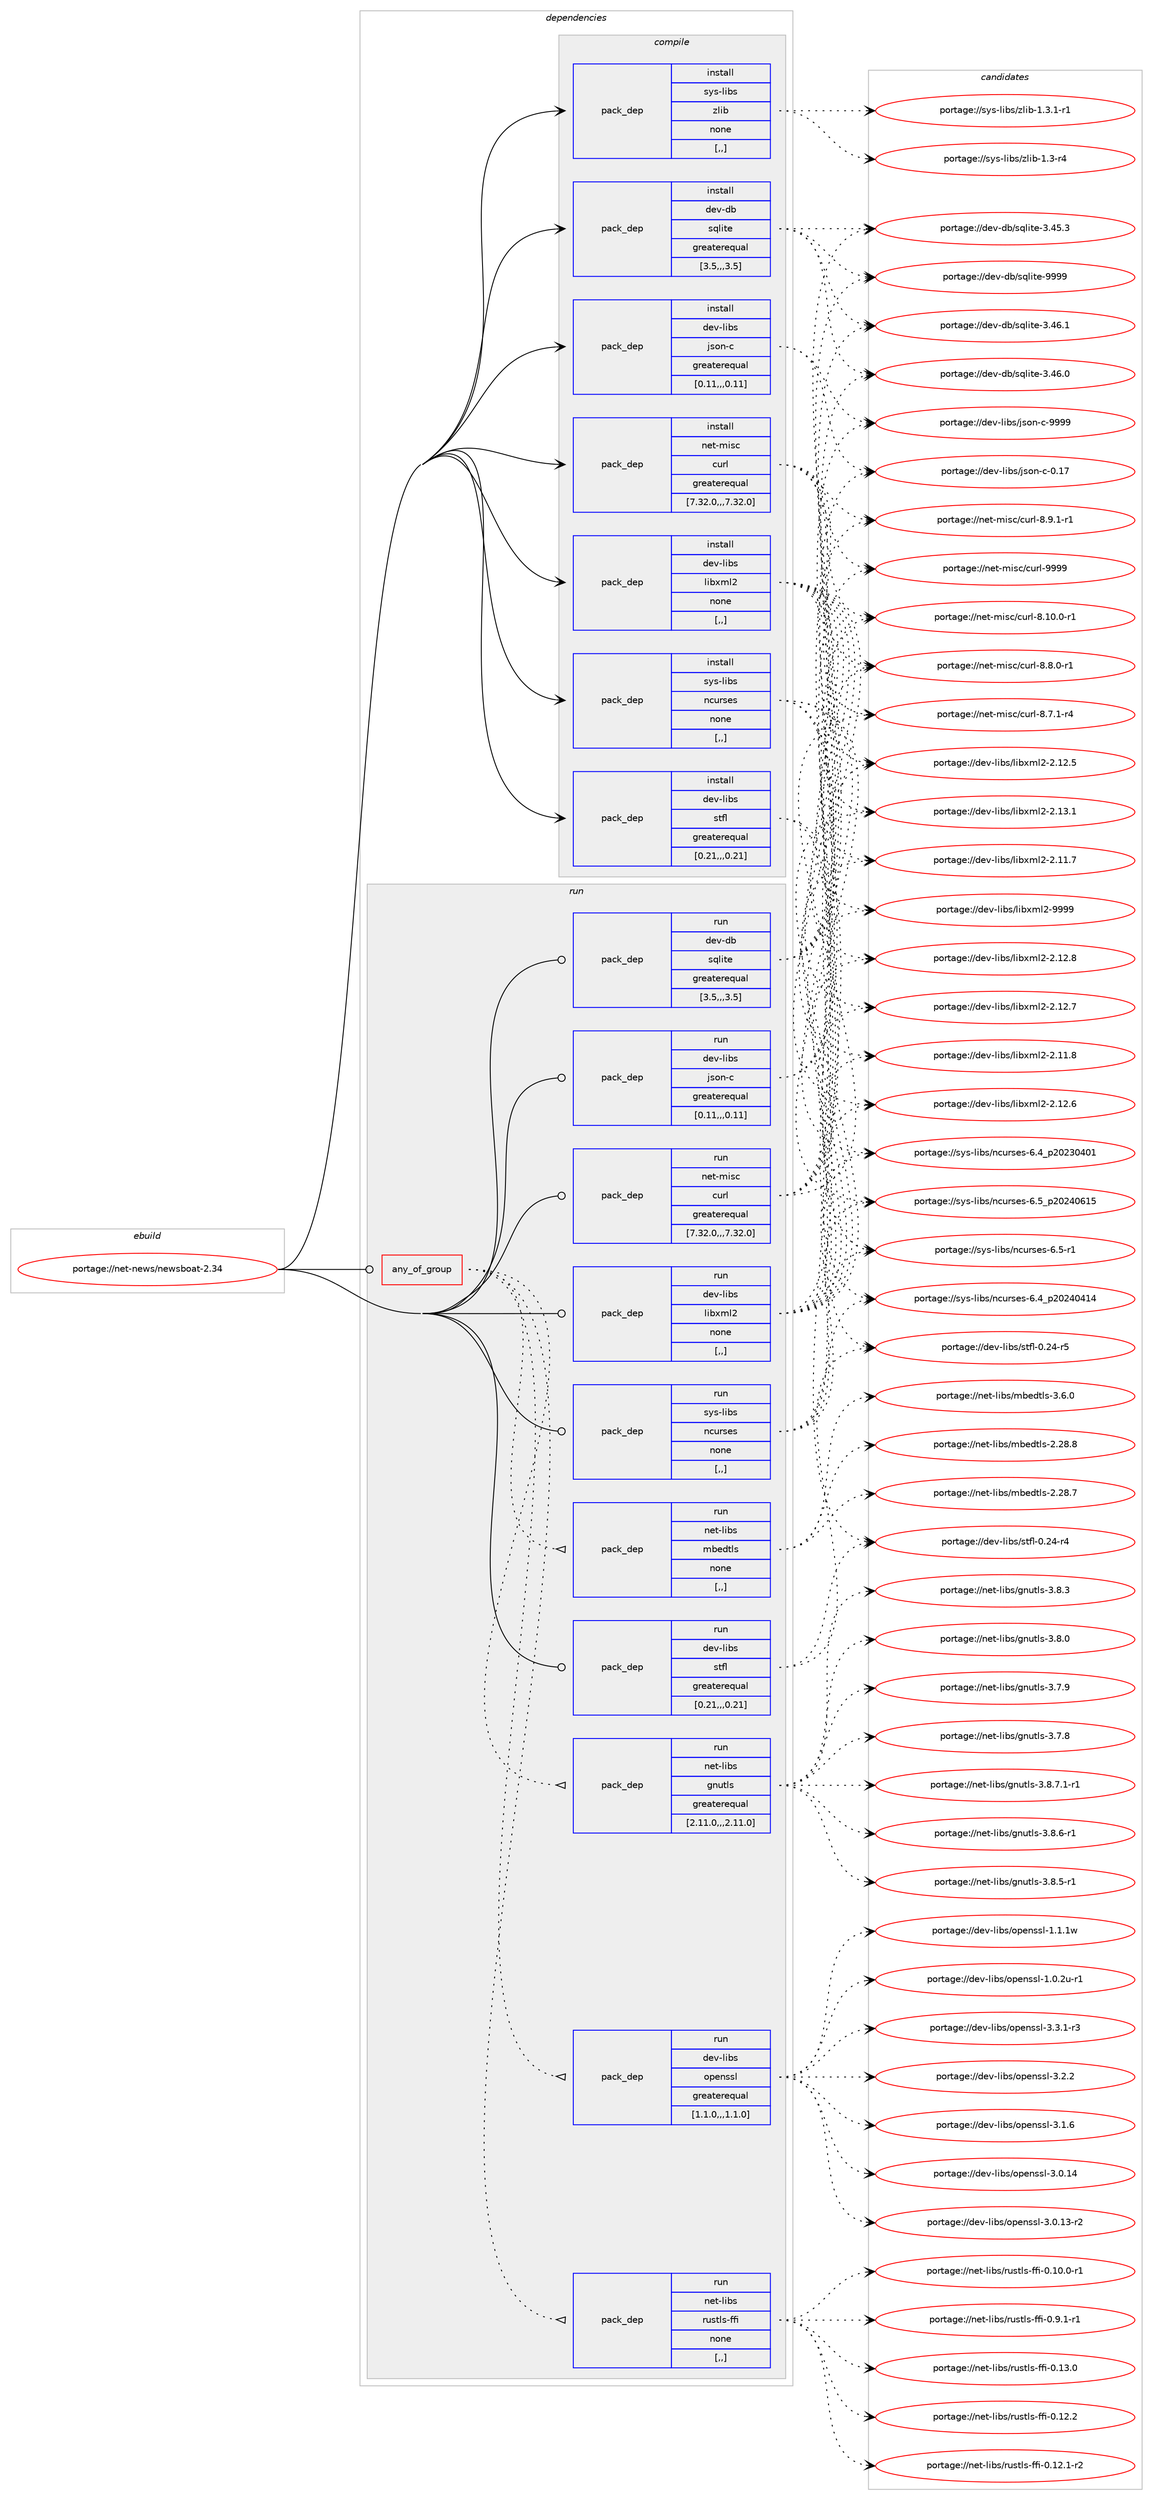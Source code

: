 digraph prolog {

# *************
# Graph options
# *************

newrank=true;
concentrate=true;
compound=true;
graph [rankdir=LR,fontname=Helvetica,fontsize=10,ranksep=1.5];#, ranksep=2.5, nodesep=0.2];
edge  [arrowhead=vee];
node  [fontname=Helvetica,fontsize=10];

# **********
# The ebuild
# **********

subgraph cluster_leftcol {
color=gray;
label=<<i>ebuild</i>>;
id [label="portage://net-news/newsboat-2.34", color=red, width=4, href="../net-news/newsboat-2.34.svg"];
}

# ****************
# The dependencies
# ****************

subgraph cluster_midcol {
color=gray;
label=<<i>dependencies</i>>;
subgraph cluster_compile {
fillcolor="#eeeeee";
style=filled;
label=<<i>compile</i>>;
subgraph pack649184 {
dependency889374 [label=<<TABLE BORDER="0" CELLBORDER="1" CELLSPACING="0" CELLPADDING="4" WIDTH="220"><TR><TD ROWSPAN="6" CELLPADDING="30">pack_dep</TD></TR><TR><TD WIDTH="110">install</TD></TR><TR><TD>dev-db</TD></TR><TR><TD>sqlite</TD></TR><TR><TD>greaterequal</TD></TR><TR><TD>[3.5,,,3.5]</TD></TR></TABLE>>, shape=none, color=blue];
}
id:e -> dependency889374:w [weight=20,style="solid",arrowhead="vee"];
subgraph pack649185 {
dependency889375 [label=<<TABLE BORDER="0" CELLBORDER="1" CELLSPACING="0" CELLPADDING="4" WIDTH="220"><TR><TD ROWSPAN="6" CELLPADDING="30">pack_dep</TD></TR><TR><TD WIDTH="110">install</TD></TR><TR><TD>dev-libs</TD></TR><TR><TD>json-c</TD></TR><TR><TD>greaterequal</TD></TR><TR><TD>[0.11,,,0.11]</TD></TR></TABLE>>, shape=none, color=blue];
}
id:e -> dependency889375:w [weight=20,style="solid",arrowhead="vee"];
subgraph pack649186 {
dependency889376 [label=<<TABLE BORDER="0" CELLBORDER="1" CELLSPACING="0" CELLPADDING="4" WIDTH="220"><TR><TD ROWSPAN="6" CELLPADDING="30">pack_dep</TD></TR><TR><TD WIDTH="110">install</TD></TR><TR><TD>dev-libs</TD></TR><TR><TD>libxml2</TD></TR><TR><TD>none</TD></TR><TR><TD>[,,]</TD></TR></TABLE>>, shape=none, color=blue];
}
id:e -> dependency889376:w [weight=20,style="solid",arrowhead="vee"];
subgraph pack649187 {
dependency889377 [label=<<TABLE BORDER="0" CELLBORDER="1" CELLSPACING="0" CELLPADDING="4" WIDTH="220"><TR><TD ROWSPAN="6" CELLPADDING="30">pack_dep</TD></TR><TR><TD WIDTH="110">install</TD></TR><TR><TD>dev-libs</TD></TR><TR><TD>stfl</TD></TR><TR><TD>greaterequal</TD></TR><TR><TD>[0.21,,,0.21]</TD></TR></TABLE>>, shape=none, color=blue];
}
id:e -> dependency889377:w [weight=20,style="solid",arrowhead="vee"];
subgraph pack649188 {
dependency889378 [label=<<TABLE BORDER="0" CELLBORDER="1" CELLSPACING="0" CELLPADDING="4" WIDTH="220"><TR><TD ROWSPAN="6" CELLPADDING="30">pack_dep</TD></TR><TR><TD WIDTH="110">install</TD></TR><TR><TD>net-misc</TD></TR><TR><TD>curl</TD></TR><TR><TD>greaterequal</TD></TR><TR><TD>[7.32.0,,,7.32.0]</TD></TR></TABLE>>, shape=none, color=blue];
}
id:e -> dependency889378:w [weight=20,style="solid",arrowhead="vee"];
subgraph pack649189 {
dependency889379 [label=<<TABLE BORDER="0" CELLBORDER="1" CELLSPACING="0" CELLPADDING="4" WIDTH="220"><TR><TD ROWSPAN="6" CELLPADDING="30">pack_dep</TD></TR><TR><TD WIDTH="110">install</TD></TR><TR><TD>sys-libs</TD></TR><TR><TD>ncurses</TD></TR><TR><TD>none</TD></TR><TR><TD>[,,]</TD></TR></TABLE>>, shape=none, color=blue];
}
id:e -> dependency889379:w [weight=20,style="solid",arrowhead="vee"];
subgraph pack649190 {
dependency889380 [label=<<TABLE BORDER="0" CELLBORDER="1" CELLSPACING="0" CELLPADDING="4" WIDTH="220"><TR><TD ROWSPAN="6" CELLPADDING="30">pack_dep</TD></TR><TR><TD WIDTH="110">install</TD></TR><TR><TD>sys-libs</TD></TR><TR><TD>zlib</TD></TR><TR><TD>none</TD></TR><TR><TD>[,,]</TD></TR></TABLE>>, shape=none, color=blue];
}
id:e -> dependency889380:w [weight=20,style="solid",arrowhead="vee"];
}
subgraph cluster_compileandrun {
fillcolor="#eeeeee";
style=filled;
label=<<i>compile and run</i>>;
}
subgraph cluster_run {
fillcolor="#eeeeee";
style=filled;
label=<<i>run</i>>;
subgraph any6095 {
dependency889381 [label=<<TABLE BORDER="0" CELLBORDER="1" CELLSPACING="0" CELLPADDING="4"><TR><TD CELLPADDING="10">any_of_group</TD></TR></TABLE>>, shape=none, color=red];subgraph pack649191 {
dependency889382 [label=<<TABLE BORDER="0" CELLBORDER="1" CELLSPACING="0" CELLPADDING="4" WIDTH="220"><TR><TD ROWSPAN="6" CELLPADDING="30">pack_dep</TD></TR><TR><TD WIDTH="110">run</TD></TR><TR><TD>dev-libs</TD></TR><TR><TD>openssl</TD></TR><TR><TD>greaterequal</TD></TR><TR><TD>[1.1.0,,,1.1.0]</TD></TR></TABLE>>, shape=none, color=blue];
}
dependency889381:e -> dependency889382:w [weight=20,style="dotted",arrowhead="oinv"];
subgraph pack649192 {
dependency889383 [label=<<TABLE BORDER="0" CELLBORDER="1" CELLSPACING="0" CELLPADDING="4" WIDTH="220"><TR><TD ROWSPAN="6" CELLPADDING="30">pack_dep</TD></TR><TR><TD WIDTH="110">run</TD></TR><TR><TD>net-libs</TD></TR><TR><TD>gnutls</TD></TR><TR><TD>greaterequal</TD></TR><TR><TD>[2.11.0,,,2.11.0]</TD></TR></TABLE>>, shape=none, color=blue];
}
dependency889381:e -> dependency889383:w [weight=20,style="dotted",arrowhead="oinv"];
subgraph pack649193 {
dependency889384 [label=<<TABLE BORDER="0" CELLBORDER="1" CELLSPACING="0" CELLPADDING="4" WIDTH="220"><TR><TD ROWSPAN="6" CELLPADDING="30">pack_dep</TD></TR><TR><TD WIDTH="110">run</TD></TR><TR><TD>net-libs</TD></TR><TR><TD>mbedtls</TD></TR><TR><TD>none</TD></TR><TR><TD>[,,]</TD></TR></TABLE>>, shape=none, color=blue];
}
dependency889381:e -> dependency889384:w [weight=20,style="dotted",arrowhead="oinv"];
subgraph pack649194 {
dependency889385 [label=<<TABLE BORDER="0" CELLBORDER="1" CELLSPACING="0" CELLPADDING="4" WIDTH="220"><TR><TD ROWSPAN="6" CELLPADDING="30">pack_dep</TD></TR><TR><TD WIDTH="110">run</TD></TR><TR><TD>net-libs</TD></TR><TR><TD>rustls-ffi</TD></TR><TR><TD>none</TD></TR><TR><TD>[,,]</TD></TR></TABLE>>, shape=none, color=blue];
}
dependency889381:e -> dependency889385:w [weight=20,style="dotted",arrowhead="oinv"];
}
id:e -> dependency889381:w [weight=20,style="solid",arrowhead="odot"];
subgraph pack649195 {
dependency889386 [label=<<TABLE BORDER="0" CELLBORDER="1" CELLSPACING="0" CELLPADDING="4" WIDTH="220"><TR><TD ROWSPAN="6" CELLPADDING="30">pack_dep</TD></TR><TR><TD WIDTH="110">run</TD></TR><TR><TD>dev-db</TD></TR><TR><TD>sqlite</TD></TR><TR><TD>greaterequal</TD></TR><TR><TD>[3.5,,,3.5]</TD></TR></TABLE>>, shape=none, color=blue];
}
id:e -> dependency889386:w [weight=20,style="solid",arrowhead="odot"];
subgraph pack649196 {
dependency889387 [label=<<TABLE BORDER="0" CELLBORDER="1" CELLSPACING="0" CELLPADDING="4" WIDTH="220"><TR><TD ROWSPAN="6" CELLPADDING="30">pack_dep</TD></TR><TR><TD WIDTH="110">run</TD></TR><TR><TD>dev-libs</TD></TR><TR><TD>json-c</TD></TR><TR><TD>greaterequal</TD></TR><TR><TD>[0.11,,,0.11]</TD></TR></TABLE>>, shape=none, color=blue];
}
id:e -> dependency889387:w [weight=20,style="solid",arrowhead="odot"];
subgraph pack649197 {
dependency889388 [label=<<TABLE BORDER="0" CELLBORDER="1" CELLSPACING="0" CELLPADDING="4" WIDTH="220"><TR><TD ROWSPAN="6" CELLPADDING="30">pack_dep</TD></TR><TR><TD WIDTH="110">run</TD></TR><TR><TD>dev-libs</TD></TR><TR><TD>libxml2</TD></TR><TR><TD>none</TD></TR><TR><TD>[,,]</TD></TR></TABLE>>, shape=none, color=blue];
}
id:e -> dependency889388:w [weight=20,style="solid",arrowhead="odot"];
subgraph pack649198 {
dependency889389 [label=<<TABLE BORDER="0" CELLBORDER="1" CELLSPACING="0" CELLPADDING="4" WIDTH="220"><TR><TD ROWSPAN="6" CELLPADDING="30">pack_dep</TD></TR><TR><TD WIDTH="110">run</TD></TR><TR><TD>dev-libs</TD></TR><TR><TD>stfl</TD></TR><TR><TD>greaterequal</TD></TR><TR><TD>[0.21,,,0.21]</TD></TR></TABLE>>, shape=none, color=blue];
}
id:e -> dependency889389:w [weight=20,style="solid",arrowhead="odot"];
subgraph pack649199 {
dependency889390 [label=<<TABLE BORDER="0" CELLBORDER="1" CELLSPACING="0" CELLPADDING="4" WIDTH="220"><TR><TD ROWSPAN="6" CELLPADDING="30">pack_dep</TD></TR><TR><TD WIDTH="110">run</TD></TR><TR><TD>net-misc</TD></TR><TR><TD>curl</TD></TR><TR><TD>greaterequal</TD></TR><TR><TD>[7.32.0,,,7.32.0]</TD></TR></TABLE>>, shape=none, color=blue];
}
id:e -> dependency889390:w [weight=20,style="solid",arrowhead="odot"];
subgraph pack649200 {
dependency889391 [label=<<TABLE BORDER="0" CELLBORDER="1" CELLSPACING="0" CELLPADDING="4" WIDTH="220"><TR><TD ROWSPAN="6" CELLPADDING="30">pack_dep</TD></TR><TR><TD WIDTH="110">run</TD></TR><TR><TD>sys-libs</TD></TR><TR><TD>ncurses</TD></TR><TR><TD>none</TD></TR><TR><TD>[,,]</TD></TR></TABLE>>, shape=none, color=blue];
}
id:e -> dependency889391:w [weight=20,style="solid",arrowhead="odot"];
}
}

# **************
# The candidates
# **************

subgraph cluster_choices {
rank=same;
color=gray;
label=<<i>candidates</i>>;

subgraph choice649184 {
color=black;
nodesep=1;
choice1001011184510098471151131081051161014557575757 [label="portage://dev-db/sqlite-9999", color=red, width=4,href="../dev-db/sqlite-9999.svg"];
choice10010111845100984711511310810511610145514652544649 [label="portage://dev-db/sqlite-3.46.1", color=red, width=4,href="../dev-db/sqlite-3.46.1.svg"];
choice10010111845100984711511310810511610145514652544648 [label="portage://dev-db/sqlite-3.46.0", color=red, width=4,href="../dev-db/sqlite-3.46.0.svg"];
choice10010111845100984711511310810511610145514652534651 [label="portage://dev-db/sqlite-3.45.3", color=red, width=4,href="../dev-db/sqlite-3.45.3.svg"];
dependency889374:e -> choice1001011184510098471151131081051161014557575757:w [style=dotted,weight="100"];
dependency889374:e -> choice10010111845100984711511310810511610145514652544649:w [style=dotted,weight="100"];
dependency889374:e -> choice10010111845100984711511310810511610145514652544648:w [style=dotted,weight="100"];
dependency889374:e -> choice10010111845100984711511310810511610145514652534651:w [style=dotted,weight="100"];
}
subgraph choice649185 {
color=black;
nodesep=1;
choice10010111845108105981154710611511111045994557575757 [label="portage://dev-libs/json-c-9999", color=red, width=4,href="../dev-libs/json-c-9999.svg"];
choice10010111845108105981154710611511111045994548464955 [label="portage://dev-libs/json-c-0.17", color=red, width=4,href="../dev-libs/json-c-0.17.svg"];
dependency889375:e -> choice10010111845108105981154710611511111045994557575757:w [style=dotted,weight="100"];
dependency889375:e -> choice10010111845108105981154710611511111045994548464955:w [style=dotted,weight="100"];
}
subgraph choice649186 {
color=black;
nodesep=1;
choice10010111845108105981154710810598120109108504557575757 [label="portage://dev-libs/libxml2-9999", color=red, width=4,href="../dev-libs/libxml2-9999.svg"];
choice100101118451081059811547108105981201091085045504649514649 [label="portage://dev-libs/libxml2-2.13.1", color=red, width=4,href="../dev-libs/libxml2-2.13.1.svg"];
choice100101118451081059811547108105981201091085045504649504656 [label="portage://dev-libs/libxml2-2.12.8", color=red, width=4,href="../dev-libs/libxml2-2.12.8.svg"];
choice100101118451081059811547108105981201091085045504649504655 [label="portage://dev-libs/libxml2-2.12.7", color=red, width=4,href="../dev-libs/libxml2-2.12.7.svg"];
choice100101118451081059811547108105981201091085045504649504654 [label="portage://dev-libs/libxml2-2.12.6", color=red, width=4,href="../dev-libs/libxml2-2.12.6.svg"];
choice100101118451081059811547108105981201091085045504649504653 [label="portage://dev-libs/libxml2-2.12.5", color=red, width=4,href="../dev-libs/libxml2-2.12.5.svg"];
choice100101118451081059811547108105981201091085045504649494656 [label="portage://dev-libs/libxml2-2.11.8", color=red, width=4,href="../dev-libs/libxml2-2.11.8.svg"];
choice100101118451081059811547108105981201091085045504649494655 [label="portage://dev-libs/libxml2-2.11.7", color=red, width=4,href="../dev-libs/libxml2-2.11.7.svg"];
dependency889376:e -> choice10010111845108105981154710810598120109108504557575757:w [style=dotted,weight="100"];
dependency889376:e -> choice100101118451081059811547108105981201091085045504649514649:w [style=dotted,weight="100"];
dependency889376:e -> choice100101118451081059811547108105981201091085045504649504656:w [style=dotted,weight="100"];
dependency889376:e -> choice100101118451081059811547108105981201091085045504649504655:w [style=dotted,weight="100"];
dependency889376:e -> choice100101118451081059811547108105981201091085045504649504654:w [style=dotted,weight="100"];
dependency889376:e -> choice100101118451081059811547108105981201091085045504649504653:w [style=dotted,weight="100"];
dependency889376:e -> choice100101118451081059811547108105981201091085045504649494656:w [style=dotted,weight="100"];
dependency889376:e -> choice100101118451081059811547108105981201091085045504649494655:w [style=dotted,weight="100"];
}
subgraph choice649187 {
color=black;
nodesep=1;
choice10010111845108105981154711511610210845484650524511453 [label="portage://dev-libs/stfl-0.24-r5", color=red, width=4,href="../dev-libs/stfl-0.24-r5.svg"];
choice10010111845108105981154711511610210845484650524511452 [label="portage://dev-libs/stfl-0.24-r4", color=red, width=4,href="../dev-libs/stfl-0.24-r4.svg"];
dependency889377:e -> choice10010111845108105981154711511610210845484650524511453:w [style=dotted,weight="100"];
dependency889377:e -> choice10010111845108105981154711511610210845484650524511452:w [style=dotted,weight="100"];
}
subgraph choice649188 {
color=black;
nodesep=1;
choice110101116451091051159947991171141084557575757 [label="portage://net-misc/curl-9999", color=red, width=4,href="../net-misc/curl-9999.svg"];
choice11010111645109105115994799117114108455646494846484511449 [label="portage://net-misc/curl-8.10.0-r1", color=red, width=4,href="../net-misc/curl-8.10.0-r1.svg"];
choice110101116451091051159947991171141084556465746494511449 [label="portage://net-misc/curl-8.9.1-r1", color=red, width=4,href="../net-misc/curl-8.9.1-r1.svg"];
choice110101116451091051159947991171141084556465646484511449 [label="portage://net-misc/curl-8.8.0-r1", color=red, width=4,href="../net-misc/curl-8.8.0-r1.svg"];
choice110101116451091051159947991171141084556465546494511452 [label="portage://net-misc/curl-8.7.1-r4", color=red, width=4,href="../net-misc/curl-8.7.1-r4.svg"];
dependency889378:e -> choice110101116451091051159947991171141084557575757:w [style=dotted,weight="100"];
dependency889378:e -> choice11010111645109105115994799117114108455646494846484511449:w [style=dotted,weight="100"];
dependency889378:e -> choice110101116451091051159947991171141084556465746494511449:w [style=dotted,weight="100"];
dependency889378:e -> choice110101116451091051159947991171141084556465646484511449:w [style=dotted,weight="100"];
dependency889378:e -> choice110101116451091051159947991171141084556465546494511452:w [style=dotted,weight="100"];
}
subgraph choice649189 {
color=black;
nodesep=1;
choice1151211154510810598115471109911711411510111545544653951125048505248544953 [label="portage://sys-libs/ncurses-6.5_p20240615", color=red, width=4,href="../sys-libs/ncurses-6.5_p20240615.svg"];
choice11512111545108105981154711099117114115101115455446534511449 [label="portage://sys-libs/ncurses-6.5-r1", color=red, width=4,href="../sys-libs/ncurses-6.5-r1.svg"];
choice1151211154510810598115471109911711411510111545544652951125048505248524952 [label="portage://sys-libs/ncurses-6.4_p20240414", color=red, width=4,href="../sys-libs/ncurses-6.4_p20240414.svg"];
choice1151211154510810598115471109911711411510111545544652951125048505148524849 [label="portage://sys-libs/ncurses-6.4_p20230401", color=red, width=4,href="../sys-libs/ncurses-6.4_p20230401.svg"];
dependency889379:e -> choice1151211154510810598115471109911711411510111545544653951125048505248544953:w [style=dotted,weight="100"];
dependency889379:e -> choice11512111545108105981154711099117114115101115455446534511449:w [style=dotted,weight="100"];
dependency889379:e -> choice1151211154510810598115471109911711411510111545544652951125048505248524952:w [style=dotted,weight="100"];
dependency889379:e -> choice1151211154510810598115471109911711411510111545544652951125048505148524849:w [style=dotted,weight="100"];
}
subgraph choice649190 {
color=black;
nodesep=1;
choice115121115451081059811547122108105984549465146494511449 [label="portage://sys-libs/zlib-1.3.1-r1", color=red, width=4,href="../sys-libs/zlib-1.3.1-r1.svg"];
choice11512111545108105981154712210810598454946514511452 [label="portage://sys-libs/zlib-1.3-r4", color=red, width=4,href="../sys-libs/zlib-1.3-r4.svg"];
dependency889380:e -> choice115121115451081059811547122108105984549465146494511449:w [style=dotted,weight="100"];
dependency889380:e -> choice11512111545108105981154712210810598454946514511452:w [style=dotted,weight="100"];
}
subgraph choice649191 {
color=black;
nodesep=1;
choice1001011184510810598115471111121011101151151084551465146494511451 [label="portage://dev-libs/openssl-3.3.1-r3", color=red, width=4,href="../dev-libs/openssl-3.3.1-r3.svg"];
choice100101118451081059811547111112101110115115108455146504650 [label="portage://dev-libs/openssl-3.2.2", color=red, width=4,href="../dev-libs/openssl-3.2.2.svg"];
choice100101118451081059811547111112101110115115108455146494654 [label="portage://dev-libs/openssl-3.1.6", color=red, width=4,href="../dev-libs/openssl-3.1.6.svg"];
choice10010111845108105981154711111210111011511510845514648464952 [label="portage://dev-libs/openssl-3.0.14", color=red, width=4,href="../dev-libs/openssl-3.0.14.svg"];
choice100101118451081059811547111112101110115115108455146484649514511450 [label="portage://dev-libs/openssl-3.0.13-r2", color=red, width=4,href="../dev-libs/openssl-3.0.13-r2.svg"];
choice100101118451081059811547111112101110115115108454946494649119 [label="portage://dev-libs/openssl-1.1.1w", color=red, width=4,href="../dev-libs/openssl-1.1.1w.svg"];
choice1001011184510810598115471111121011101151151084549464846501174511449 [label="portage://dev-libs/openssl-1.0.2u-r1", color=red, width=4,href="../dev-libs/openssl-1.0.2u-r1.svg"];
dependency889382:e -> choice1001011184510810598115471111121011101151151084551465146494511451:w [style=dotted,weight="100"];
dependency889382:e -> choice100101118451081059811547111112101110115115108455146504650:w [style=dotted,weight="100"];
dependency889382:e -> choice100101118451081059811547111112101110115115108455146494654:w [style=dotted,weight="100"];
dependency889382:e -> choice10010111845108105981154711111210111011511510845514648464952:w [style=dotted,weight="100"];
dependency889382:e -> choice100101118451081059811547111112101110115115108455146484649514511450:w [style=dotted,weight="100"];
dependency889382:e -> choice100101118451081059811547111112101110115115108454946494649119:w [style=dotted,weight="100"];
dependency889382:e -> choice1001011184510810598115471111121011101151151084549464846501174511449:w [style=dotted,weight="100"];
}
subgraph choice649192 {
color=black;
nodesep=1;
choice11010111645108105981154710311011711610811545514656465546494511449 [label="portage://net-libs/gnutls-3.8.7.1-r1", color=red, width=4,href="../net-libs/gnutls-3.8.7.1-r1.svg"];
choice1101011164510810598115471031101171161081154551465646544511449 [label="portage://net-libs/gnutls-3.8.6-r1", color=red, width=4,href="../net-libs/gnutls-3.8.6-r1.svg"];
choice1101011164510810598115471031101171161081154551465646534511449 [label="portage://net-libs/gnutls-3.8.5-r1", color=red, width=4,href="../net-libs/gnutls-3.8.5-r1.svg"];
choice110101116451081059811547103110117116108115455146564651 [label="portage://net-libs/gnutls-3.8.3", color=red, width=4,href="../net-libs/gnutls-3.8.3.svg"];
choice110101116451081059811547103110117116108115455146564648 [label="portage://net-libs/gnutls-3.8.0", color=red, width=4,href="../net-libs/gnutls-3.8.0.svg"];
choice110101116451081059811547103110117116108115455146554657 [label="portage://net-libs/gnutls-3.7.9", color=red, width=4,href="../net-libs/gnutls-3.7.9.svg"];
choice110101116451081059811547103110117116108115455146554656 [label="portage://net-libs/gnutls-3.7.8", color=red, width=4,href="../net-libs/gnutls-3.7.8.svg"];
dependency889383:e -> choice11010111645108105981154710311011711610811545514656465546494511449:w [style=dotted,weight="100"];
dependency889383:e -> choice1101011164510810598115471031101171161081154551465646544511449:w [style=dotted,weight="100"];
dependency889383:e -> choice1101011164510810598115471031101171161081154551465646534511449:w [style=dotted,weight="100"];
dependency889383:e -> choice110101116451081059811547103110117116108115455146564651:w [style=dotted,weight="100"];
dependency889383:e -> choice110101116451081059811547103110117116108115455146564648:w [style=dotted,weight="100"];
dependency889383:e -> choice110101116451081059811547103110117116108115455146554657:w [style=dotted,weight="100"];
dependency889383:e -> choice110101116451081059811547103110117116108115455146554656:w [style=dotted,weight="100"];
}
subgraph choice649193 {
color=black;
nodesep=1;
choice11010111645108105981154710998101100116108115455146544648 [label="portage://net-libs/mbedtls-3.6.0", color=red, width=4,href="../net-libs/mbedtls-3.6.0.svg"];
choice1101011164510810598115471099810110011610811545504650564656 [label="portage://net-libs/mbedtls-2.28.8", color=red, width=4,href="../net-libs/mbedtls-2.28.8.svg"];
choice1101011164510810598115471099810110011610811545504650564655 [label="portage://net-libs/mbedtls-2.28.7", color=red, width=4,href="../net-libs/mbedtls-2.28.7.svg"];
dependency889384:e -> choice11010111645108105981154710998101100116108115455146544648:w [style=dotted,weight="100"];
dependency889384:e -> choice1101011164510810598115471099810110011610811545504650564656:w [style=dotted,weight="100"];
dependency889384:e -> choice1101011164510810598115471099810110011610811545504650564655:w [style=dotted,weight="100"];
}
subgraph choice649194 {
color=black;
nodesep=1;
choice1101011164510810598115471141171151161081154510210210545484649514648 [label="portage://net-libs/rustls-ffi-0.13.0", color=red, width=4,href="../net-libs/rustls-ffi-0.13.0.svg"];
choice1101011164510810598115471141171151161081154510210210545484649504650 [label="portage://net-libs/rustls-ffi-0.12.2", color=red, width=4,href="../net-libs/rustls-ffi-0.12.2.svg"];
choice11010111645108105981154711411711511610811545102102105454846495046494511450 [label="portage://net-libs/rustls-ffi-0.12.1-r2", color=red, width=4,href="../net-libs/rustls-ffi-0.12.1-r2.svg"];
choice11010111645108105981154711411711511610811545102102105454846494846484511449 [label="portage://net-libs/rustls-ffi-0.10.0-r1", color=red, width=4,href="../net-libs/rustls-ffi-0.10.0-r1.svg"];
choice110101116451081059811547114117115116108115451021021054548465746494511449 [label="portage://net-libs/rustls-ffi-0.9.1-r1", color=red, width=4,href="../net-libs/rustls-ffi-0.9.1-r1.svg"];
dependency889385:e -> choice1101011164510810598115471141171151161081154510210210545484649514648:w [style=dotted,weight="100"];
dependency889385:e -> choice1101011164510810598115471141171151161081154510210210545484649504650:w [style=dotted,weight="100"];
dependency889385:e -> choice11010111645108105981154711411711511610811545102102105454846495046494511450:w [style=dotted,weight="100"];
dependency889385:e -> choice11010111645108105981154711411711511610811545102102105454846494846484511449:w [style=dotted,weight="100"];
dependency889385:e -> choice110101116451081059811547114117115116108115451021021054548465746494511449:w [style=dotted,weight="100"];
}
subgraph choice649195 {
color=black;
nodesep=1;
choice1001011184510098471151131081051161014557575757 [label="portage://dev-db/sqlite-9999", color=red, width=4,href="../dev-db/sqlite-9999.svg"];
choice10010111845100984711511310810511610145514652544649 [label="portage://dev-db/sqlite-3.46.1", color=red, width=4,href="../dev-db/sqlite-3.46.1.svg"];
choice10010111845100984711511310810511610145514652544648 [label="portage://dev-db/sqlite-3.46.0", color=red, width=4,href="../dev-db/sqlite-3.46.0.svg"];
choice10010111845100984711511310810511610145514652534651 [label="portage://dev-db/sqlite-3.45.3", color=red, width=4,href="../dev-db/sqlite-3.45.3.svg"];
dependency889386:e -> choice1001011184510098471151131081051161014557575757:w [style=dotted,weight="100"];
dependency889386:e -> choice10010111845100984711511310810511610145514652544649:w [style=dotted,weight="100"];
dependency889386:e -> choice10010111845100984711511310810511610145514652544648:w [style=dotted,weight="100"];
dependency889386:e -> choice10010111845100984711511310810511610145514652534651:w [style=dotted,weight="100"];
}
subgraph choice649196 {
color=black;
nodesep=1;
choice10010111845108105981154710611511111045994557575757 [label="portage://dev-libs/json-c-9999", color=red, width=4,href="../dev-libs/json-c-9999.svg"];
choice10010111845108105981154710611511111045994548464955 [label="portage://dev-libs/json-c-0.17", color=red, width=4,href="../dev-libs/json-c-0.17.svg"];
dependency889387:e -> choice10010111845108105981154710611511111045994557575757:w [style=dotted,weight="100"];
dependency889387:e -> choice10010111845108105981154710611511111045994548464955:w [style=dotted,weight="100"];
}
subgraph choice649197 {
color=black;
nodesep=1;
choice10010111845108105981154710810598120109108504557575757 [label="portage://dev-libs/libxml2-9999", color=red, width=4,href="../dev-libs/libxml2-9999.svg"];
choice100101118451081059811547108105981201091085045504649514649 [label="portage://dev-libs/libxml2-2.13.1", color=red, width=4,href="../dev-libs/libxml2-2.13.1.svg"];
choice100101118451081059811547108105981201091085045504649504656 [label="portage://dev-libs/libxml2-2.12.8", color=red, width=4,href="../dev-libs/libxml2-2.12.8.svg"];
choice100101118451081059811547108105981201091085045504649504655 [label="portage://dev-libs/libxml2-2.12.7", color=red, width=4,href="../dev-libs/libxml2-2.12.7.svg"];
choice100101118451081059811547108105981201091085045504649504654 [label="portage://dev-libs/libxml2-2.12.6", color=red, width=4,href="../dev-libs/libxml2-2.12.6.svg"];
choice100101118451081059811547108105981201091085045504649504653 [label="portage://dev-libs/libxml2-2.12.5", color=red, width=4,href="../dev-libs/libxml2-2.12.5.svg"];
choice100101118451081059811547108105981201091085045504649494656 [label="portage://dev-libs/libxml2-2.11.8", color=red, width=4,href="../dev-libs/libxml2-2.11.8.svg"];
choice100101118451081059811547108105981201091085045504649494655 [label="portage://dev-libs/libxml2-2.11.7", color=red, width=4,href="../dev-libs/libxml2-2.11.7.svg"];
dependency889388:e -> choice10010111845108105981154710810598120109108504557575757:w [style=dotted,weight="100"];
dependency889388:e -> choice100101118451081059811547108105981201091085045504649514649:w [style=dotted,weight="100"];
dependency889388:e -> choice100101118451081059811547108105981201091085045504649504656:w [style=dotted,weight="100"];
dependency889388:e -> choice100101118451081059811547108105981201091085045504649504655:w [style=dotted,weight="100"];
dependency889388:e -> choice100101118451081059811547108105981201091085045504649504654:w [style=dotted,weight="100"];
dependency889388:e -> choice100101118451081059811547108105981201091085045504649504653:w [style=dotted,weight="100"];
dependency889388:e -> choice100101118451081059811547108105981201091085045504649494656:w [style=dotted,weight="100"];
dependency889388:e -> choice100101118451081059811547108105981201091085045504649494655:w [style=dotted,weight="100"];
}
subgraph choice649198 {
color=black;
nodesep=1;
choice10010111845108105981154711511610210845484650524511453 [label="portage://dev-libs/stfl-0.24-r5", color=red, width=4,href="../dev-libs/stfl-0.24-r5.svg"];
choice10010111845108105981154711511610210845484650524511452 [label="portage://dev-libs/stfl-0.24-r4", color=red, width=4,href="../dev-libs/stfl-0.24-r4.svg"];
dependency889389:e -> choice10010111845108105981154711511610210845484650524511453:w [style=dotted,weight="100"];
dependency889389:e -> choice10010111845108105981154711511610210845484650524511452:w [style=dotted,weight="100"];
}
subgraph choice649199 {
color=black;
nodesep=1;
choice110101116451091051159947991171141084557575757 [label="portage://net-misc/curl-9999", color=red, width=4,href="../net-misc/curl-9999.svg"];
choice11010111645109105115994799117114108455646494846484511449 [label="portage://net-misc/curl-8.10.0-r1", color=red, width=4,href="../net-misc/curl-8.10.0-r1.svg"];
choice110101116451091051159947991171141084556465746494511449 [label="portage://net-misc/curl-8.9.1-r1", color=red, width=4,href="../net-misc/curl-8.9.1-r1.svg"];
choice110101116451091051159947991171141084556465646484511449 [label="portage://net-misc/curl-8.8.0-r1", color=red, width=4,href="../net-misc/curl-8.8.0-r1.svg"];
choice110101116451091051159947991171141084556465546494511452 [label="portage://net-misc/curl-8.7.1-r4", color=red, width=4,href="../net-misc/curl-8.7.1-r4.svg"];
dependency889390:e -> choice110101116451091051159947991171141084557575757:w [style=dotted,weight="100"];
dependency889390:e -> choice11010111645109105115994799117114108455646494846484511449:w [style=dotted,weight="100"];
dependency889390:e -> choice110101116451091051159947991171141084556465746494511449:w [style=dotted,weight="100"];
dependency889390:e -> choice110101116451091051159947991171141084556465646484511449:w [style=dotted,weight="100"];
dependency889390:e -> choice110101116451091051159947991171141084556465546494511452:w [style=dotted,weight="100"];
}
subgraph choice649200 {
color=black;
nodesep=1;
choice1151211154510810598115471109911711411510111545544653951125048505248544953 [label="portage://sys-libs/ncurses-6.5_p20240615", color=red, width=4,href="../sys-libs/ncurses-6.5_p20240615.svg"];
choice11512111545108105981154711099117114115101115455446534511449 [label="portage://sys-libs/ncurses-6.5-r1", color=red, width=4,href="../sys-libs/ncurses-6.5-r1.svg"];
choice1151211154510810598115471109911711411510111545544652951125048505248524952 [label="portage://sys-libs/ncurses-6.4_p20240414", color=red, width=4,href="../sys-libs/ncurses-6.4_p20240414.svg"];
choice1151211154510810598115471109911711411510111545544652951125048505148524849 [label="portage://sys-libs/ncurses-6.4_p20230401", color=red, width=4,href="../sys-libs/ncurses-6.4_p20230401.svg"];
dependency889391:e -> choice1151211154510810598115471109911711411510111545544653951125048505248544953:w [style=dotted,weight="100"];
dependency889391:e -> choice11512111545108105981154711099117114115101115455446534511449:w [style=dotted,weight="100"];
dependency889391:e -> choice1151211154510810598115471109911711411510111545544652951125048505248524952:w [style=dotted,weight="100"];
dependency889391:e -> choice1151211154510810598115471109911711411510111545544652951125048505148524849:w [style=dotted,weight="100"];
}
}

}
